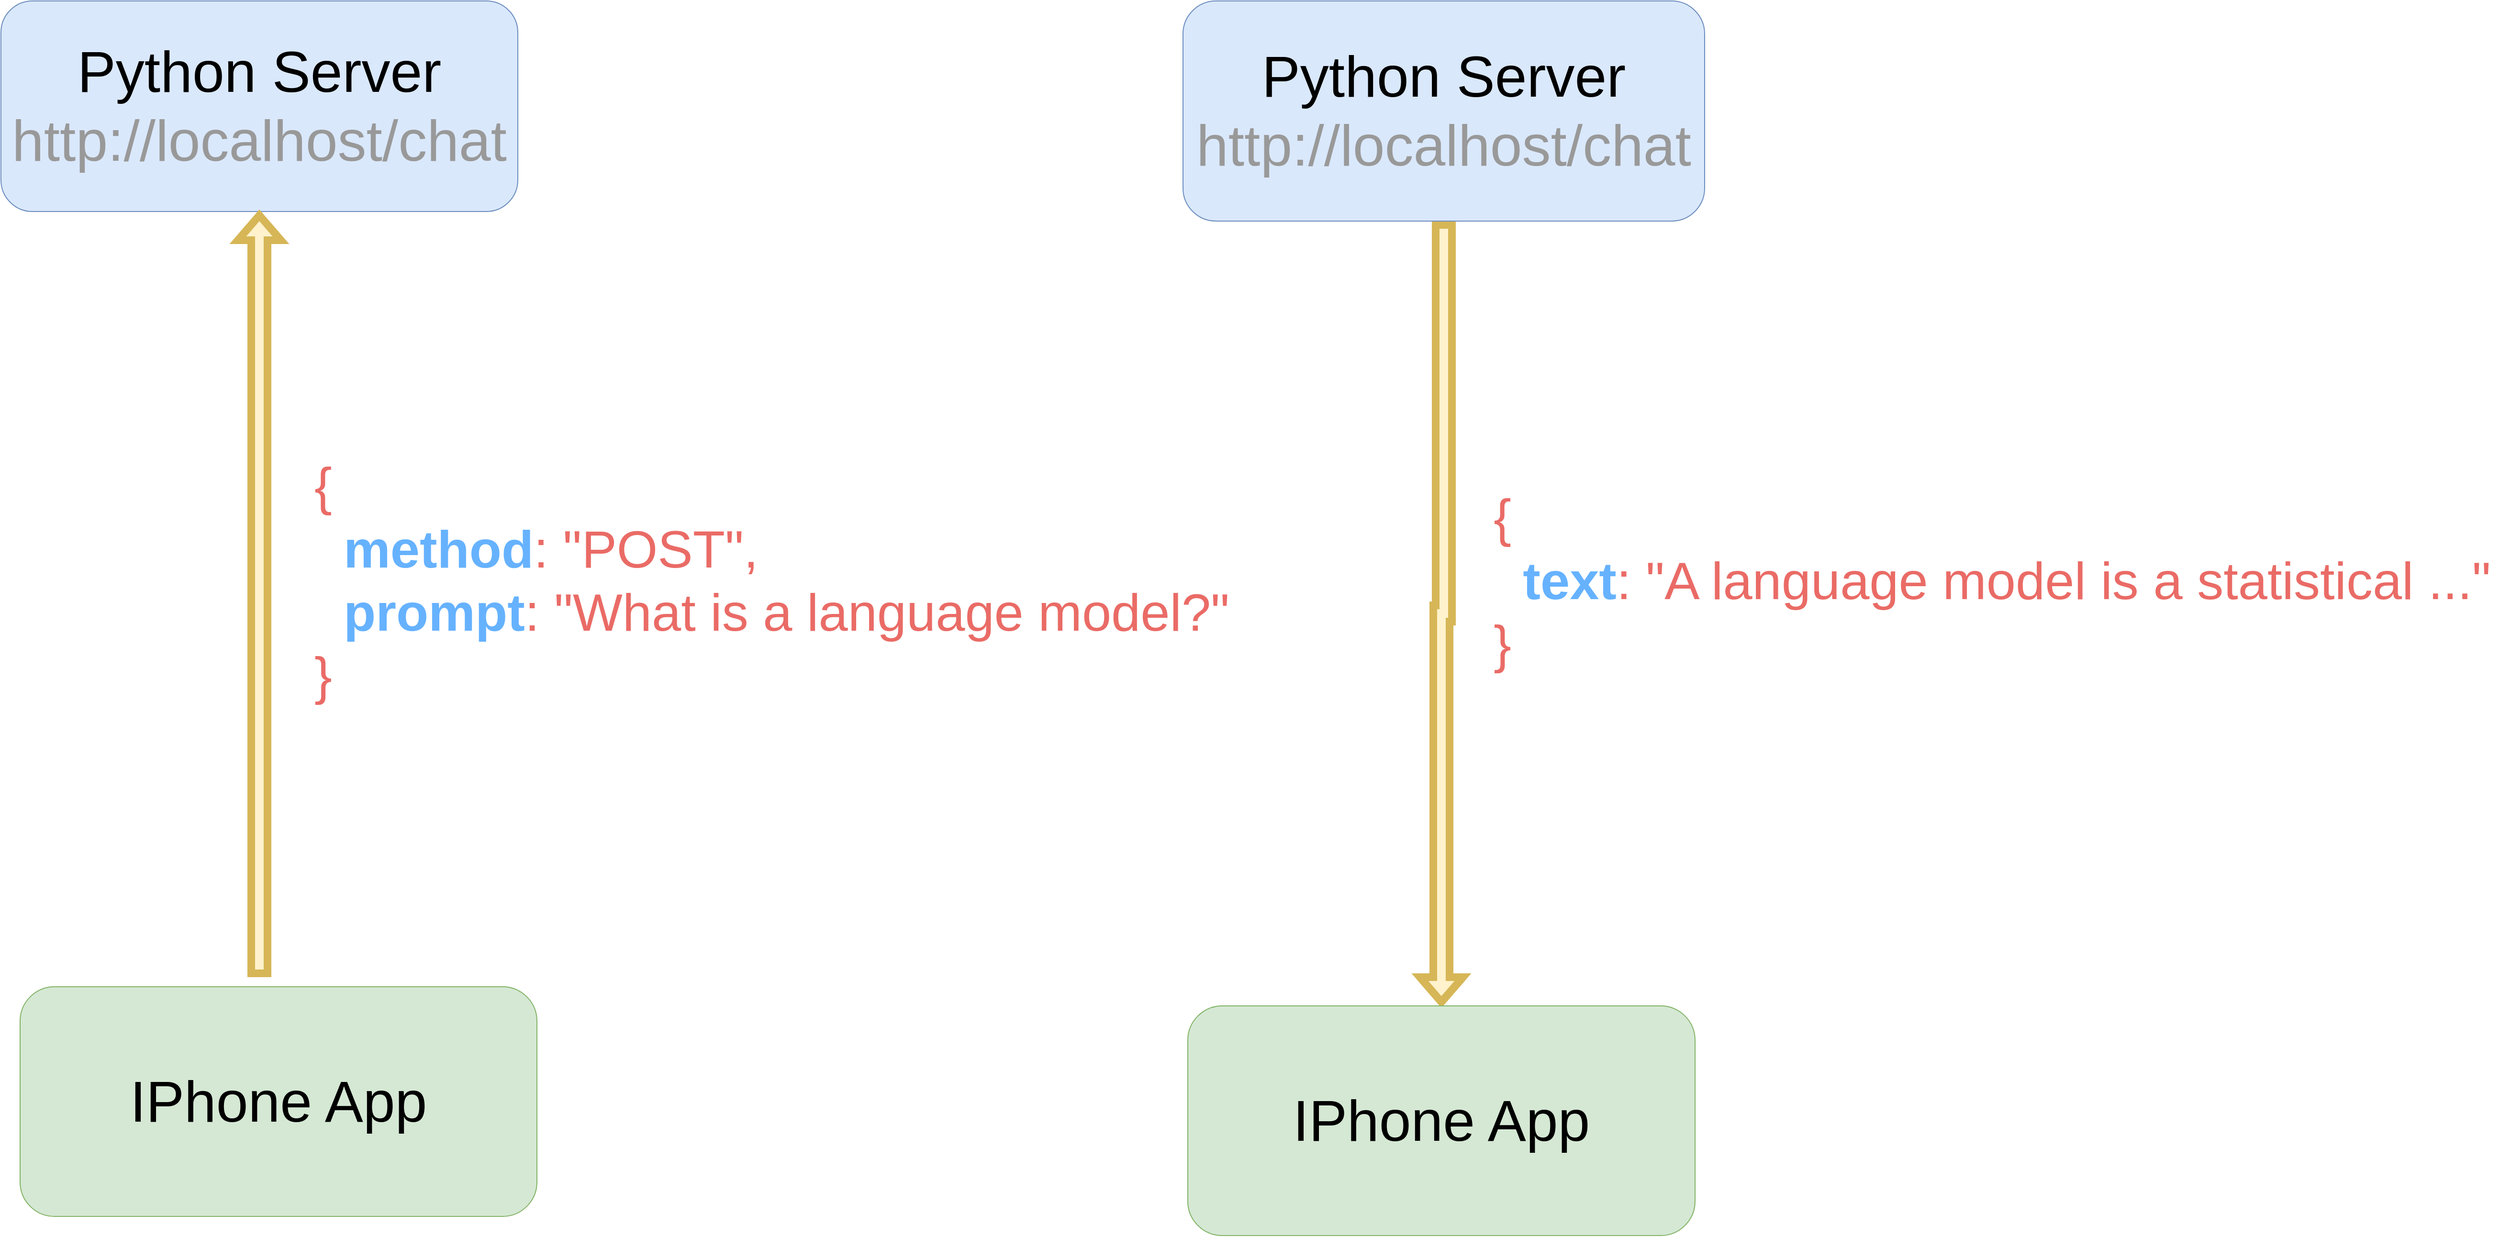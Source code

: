 <mxfile version="17.4.2" type="device"><diagram id="VXtr_3Jr6RXM_6Lczp3F" name="Page-1"><mxGraphModel dx="3170" dy="2470" grid="1" gridSize="10" guides="1" tooltips="1" connect="1" arrows="1" fold="1" page="1" pageScale="1" pageWidth="4000" pageHeight="3000" math="0" shadow="0"><root><mxCell id="0"/><mxCell id="1" parent="0"/><mxCell id="zBRBR0b_ZDv4Sxtg45oq-1" value="&lt;font style=&quot;font-size: 60px&quot;&gt;&lt;font style=&quot;font-size: 60px&quot;&gt;Python Server&lt;br&gt;&lt;/font&gt;&lt;font style=&quot;font-size: 60px&quot; color=&quot;#999999&quot;&gt;http://localhost/chat&lt;/font&gt;&lt;/font&gt;" style="rounded=1;whiteSpace=wrap;html=1;fillColor=#dae8fc;strokeColor=#6c8ebf;fontSize=48;" vertex="1" parent="1"><mxGeometry x="290" y="160" width="540" height="220" as="geometry"/></mxCell><mxCell id="zBRBR0b_ZDv4Sxtg45oq-4" style="edgeStyle=orthogonalEdgeStyle;rounded=0;orthogonalLoop=1;jettySize=auto;html=1;exitX=0.5;exitY=0;exitDx=0;exitDy=0;entryX=0.5;entryY=1;entryDx=0;entryDy=0;strokeWidth=8;fontSize=48;fillColor=#fff2cc;strokeColor=#d6b656;shape=flexArrow;" edge="1" parent="1"><mxGeometry relative="1" as="geometry"><mxPoint x="560" y="1180" as="sourcePoint"/><mxPoint x="560" y="380" as="targetPoint"/></mxGeometry></mxCell><mxCell id="zBRBR0b_ZDv4Sxtg45oq-3" value="&lt;font style=&quot;font-size: 60px&quot;&gt;IPhone App&lt;/font&gt;" style="rounded=1;whiteSpace=wrap;html=1;fillColor=#d5e8d4;strokeColor=#82b366;fontSize=48;" vertex="1" parent="1"><mxGeometry x="310" y="1190" width="540" height="240" as="geometry"/></mxCell><mxCell id="zBRBR0b_ZDv4Sxtg45oq-5" value="&lt;div style=&quot;text-align: left; font-size: 55px;&quot;&gt;&lt;span style=&quot;font-size: 55px;&quot;&gt;&lt;font color=&quot;#ea6b66&quot; style=&quot;font-size: 55px;&quot;&gt;{&lt;/font&gt;&lt;/span&gt;&lt;/div&gt;&lt;span style=&quot;white-space: pre; font-size: 55px;&quot;&gt;&lt;font style=&quot;font-size: 55px;&quot;&gt;&lt;div style=&quot;text-align: left; font-size: 55px;&quot;&gt;&lt;span style=&quot;white-space: nowrap; font-size: 55px;&quot;&gt;&lt;font color=&quot;#ea6b66&quot; style=&quot;font-size: 55px;&quot;&gt;&amp;nbsp; &lt;/font&gt;&lt;b style=&quot;font-size: 55px;&quot;&gt;&lt;font color=&quot;#66b2ff&quot; style=&quot;font-size: 55px;&quot;&gt;method&lt;/font&gt;&lt;/b&gt;&lt;font color=&quot;#ea6b66&quot; style=&quot;font-size: 55px;&quot;&gt;: &quot;POST&quot;,&lt;/font&gt;&lt;/span&gt;&lt;/div&gt;&lt;div style=&quot;text-align: left; font-size: 55px;&quot;&gt;&lt;span style=&quot;white-space: nowrap; font-size: 55px;&quot;&gt;&lt;font color=&quot;#ea6b66&quot; style=&quot;font-size: 55px;&quot;&gt;&amp;nbsp; &lt;/font&gt;&lt;font color=&quot;#66b2ff&quot; style=&quot;font-size: 55px;&quot;&gt;&lt;b style=&quot;font-size: 55px;&quot;&gt;prompt&lt;/b&gt;&lt;/font&gt;&lt;font color=&quot;#ea6b66&quot; style=&quot;font-size: 55px;&quot;&gt;: &quot;What is a language model?&quot;&lt;/font&gt;&lt;/span&gt;&lt;/div&gt;&lt;/font&gt;&lt;/span&gt;&lt;div style=&quot;text-align: left; font-size: 55px;&quot;&gt;&lt;span style=&quot;font-size: 55px;&quot;&gt;&lt;font color=&quot;#ea6b66&quot; style=&quot;font-size: 55px;&quot;&gt;}&lt;/font&gt;&lt;/span&gt;&lt;/div&gt;" style="text;html=1;align=center;verticalAlign=middle;resizable=0;points=[];autosize=1;fontSize=55;" vertex="1" parent="1"><mxGeometry x="610" y="630" width="970" height="270" as="geometry"/></mxCell><mxCell id="zBRBR0b_ZDv4Sxtg45oq-15" style="edgeStyle=orthogonalEdgeStyle;rounded=0;orthogonalLoop=1;jettySize=auto;html=1;exitX=0.5;exitY=1;exitDx=0;exitDy=0;fontSize=48;fontColor=#66B2FF;strokeWidth=8;fillColor=#fff2cc;strokeColor=#d6b656;shape=flexArrow;" edge="1" parent="1" source="zBRBR0b_ZDv4Sxtg45oq-7" target="zBRBR0b_ZDv4Sxtg45oq-9"><mxGeometry relative="1" as="geometry"/></mxCell><mxCell id="zBRBR0b_ZDv4Sxtg45oq-7" value="&lt;font style=&quot;font-size: 60px;&quot;&gt;Python Server&lt;br style=&quot;font-size: 60px;&quot;&gt;&lt;/font&gt;&lt;font style=&quot;font-size: 60px;&quot; color=&quot;#999999&quot;&gt;http://localhost/chat&lt;/font&gt;" style="rounded=1;whiteSpace=wrap;html=1;fillColor=#dae8fc;strokeColor=#6c8ebf;fontSize=60;" vertex="1" parent="1"><mxGeometry x="1525" y="160" width="545" height="230" as="geometry"/></mxCell><mxCell id="zBRBR0b_ZDv4Sxtg45oq-9" value="&lt;font style=&quot;font-size: 60px&quot;&gt;IPhone App&lt;/font&gt;" style="rounded=1;whiteSpace=wrap;html=1;fillColor=#d5e8d4;strokeColor=#82b366;fontSize=48;" vertex="1" parent="1"><mxGeometry x="1530" y="1210" width="530" height="240" as="geometry"/></mxCell><mxCell id="zBRBR0b_ZDv4Sxtg45oq-14" value="&lt;div style=&quot;text-align: left; font-size: 55px;&quot;&gt;&lt;span style=&quot;font-size: 55px;&quot;&gt;&lt;font color=&quot;#ea6b66&quot; style=&quot;font-size: 55px;&quot;&gt;{&lt;/font&gt;&lt;/span&gt;&lt;/div&gt;&lt;span style=&quot;white-space: pre; font-size: 55px;&quot;&gt;&lt;font style=&quot;font-size: 55px;&quot;&gt;&lt;div style=&quot;text-align: left; font-size: 55px;&quot;&gt;&lt;span style=&quot;white-space: nowrap; font-size: 55px;&quot;&gt;&lt;font color=&quot;#ea6b66&quot; style=&quot;font-size: 55px;&quot;&gt;&amp;nbsp; &lt;/font&gt;&lt;font color=&quot;#66b2ff&quot; style=&quot;font-size: 55px;&quot;&gt;&lt;b style=&quot;font-size: 55px;&quot;&gt;text&lt;/b&gt;&lt;/font&gt;&lt;font color=&quot;#ea6b66&quot; style=&quot;font-size: 55px;&quot;&gt;: &quot;A language model is a statistical ...&quot;&lt;/font&gt;&lt;/span&gt;&lt;/div&gt;&lt;div style=&quot;color: rgb(234, 107, 102); text-align: left; font-size: 55px;&quot;&gt;&lt;span style=&quot;white-space: nowrap; font-size: 55px;&quot;&gt;}&lt;/span&gt;&lt;/div&gt;&lt;/font&gt;&lt;/span&gt;" style="text;html=1;align=center;verticalAlign=middle;resizable=0;points=[];autosize=1;strokeColor=none;fillColor=none;fontSize=55;fontColor=#999999;" vertex="1" parent="1"><mxGeometry x="1840" y="665" width="1060" height="200" as="geometry"/></mxCell></root></mxGraphModel></diagram></mxfile>